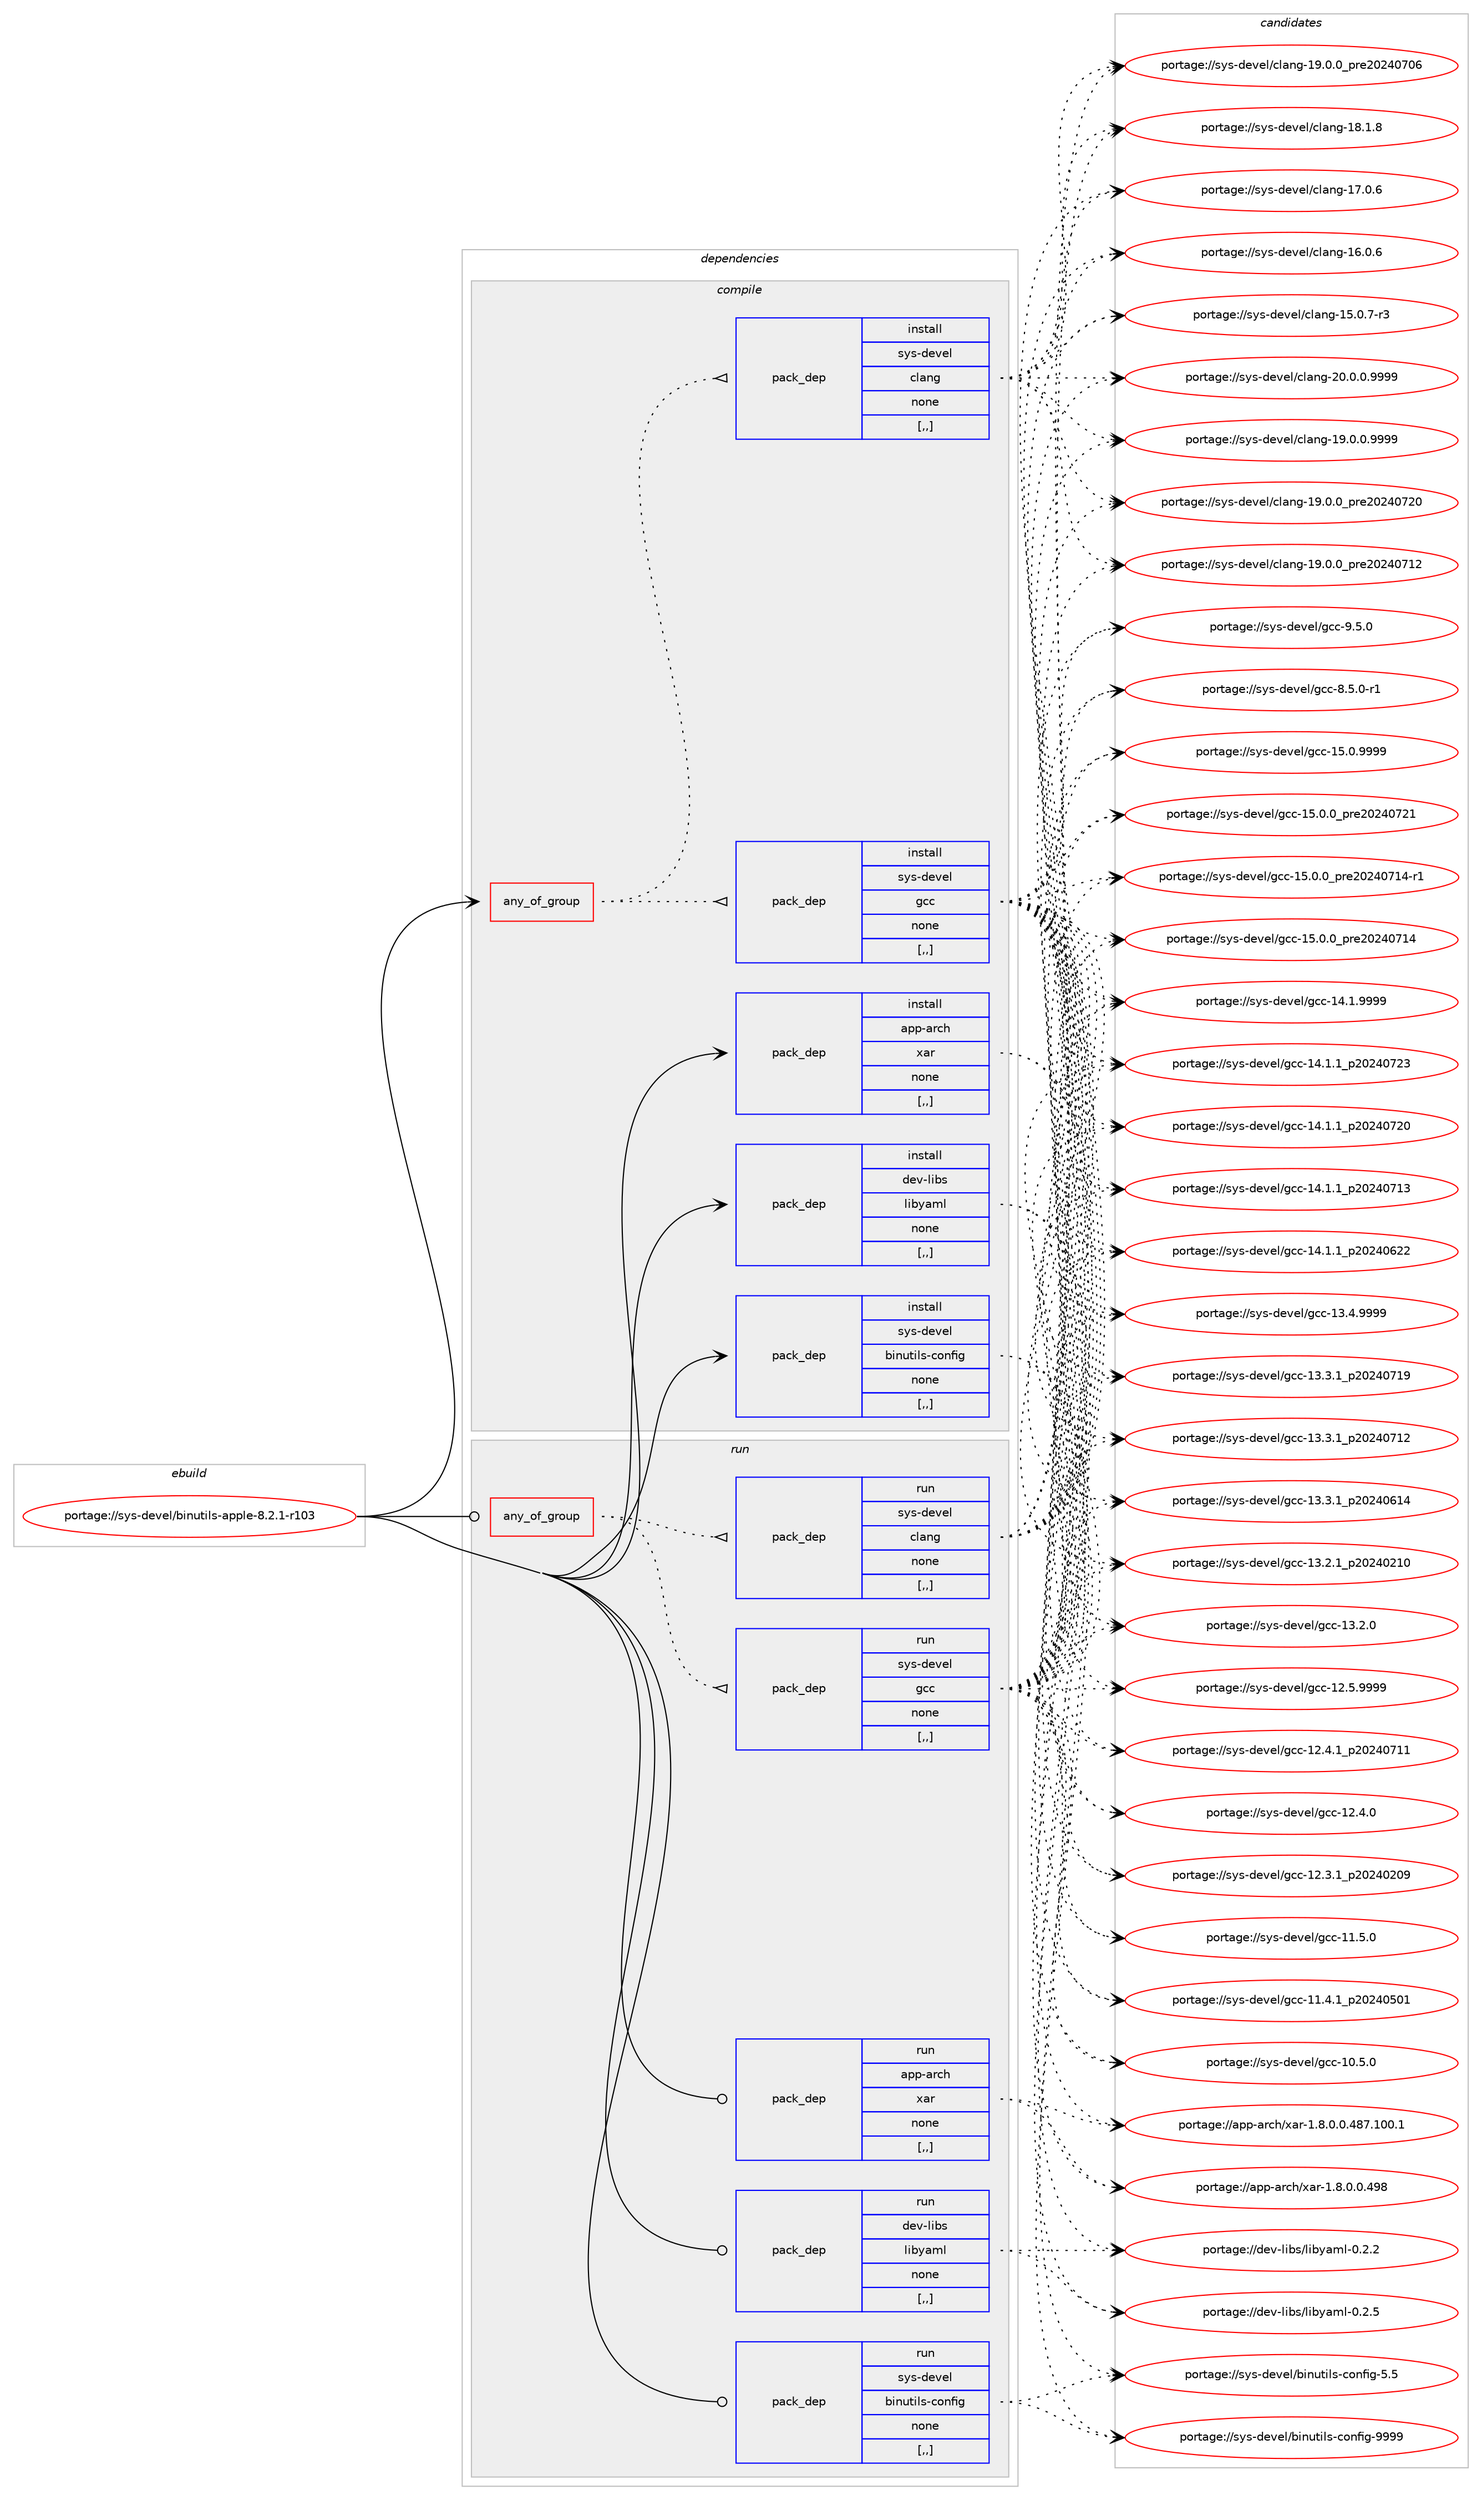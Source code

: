 digraph prolog {

# *************
# Graph options
# *************

newrank=true;
concentrate=true;
compound=true;
graph [rankdir=LR,fontname=Helvetica,fontsize=10,ranksep=1.5];#, ranksep=2.5, nodesep=0.2];
edge  [arrowhead=vee];
node  [fontname=Helvetica,fontsize=10];

# **********
# The ebuild
# **********

subgraph cluster_leftcol {
color=gray;
label=<<i>ebuild</i>>;
id [label="portage://sys-devel/binutils-apple-8.2.1-r103", color=red, width=4, href="../sys-devel/binutils-apple-8.2.1-r103.svg"];
}

# ****************
# The dependencies
# ****************

subgraph cluster_midcol {
color=gray;
label=<<i>dependencies</i>>;
subgraph cluster_compile {
fillcolor="#eeeeee";
style=filled;
label=<<i>compile</i>>;
subgraph any2724 {
dependency432629 [label=<<TABLE BORDER="0" CELLBORDER="1" CELLSPACING="0" CELLPADDING="4"><TR><TD CELLPADDING="10">any_of_group</TD></TR></TABLE>>, shape=none, color=red];subgraph pack314697 {
dependency432630 [label=<<TABLE BORDER="0" CELLBORDER="1" CELLSPACING="0" CELLPADDING="4" WIDTH="220"><TR><TD ROWSPAN="6" CELLPADDING="30">pack_dep</TD></TR><TR><TD WIDTH="110">install</TD></TR><TR><TD>sys-devel</TD></TR><TR><TD>gcc</TD></TR><TR><TD>none</TD></TR><TR><TD>[,,]</TD></TR></TABLE>>, shape=none, color=blue];
}
dependency432629:e -> dependency432630:w [weight=20,style="dotted",arrowhead="oinv"];
subgraph pack314698 {
dependency432631 [label=<<TABLE BORDER="0" CELLBORDER="1" CELLSPACING="0" CELLPADDING="4" WIDTH="220"><TR><TD ROWSPAN="6" CELLPADDING="30">pack_dep</TD></TR><TR><TD WIDTH="110">install</TD></TR><TR><TD>sys-devel</TD></TR><TR><TD>clang</TD></TR><TR><TD>none</TD></TR><TR><TD>[,,]</TD></TR></TABLE>>, shape=none, color=blue];
}
dependency432629:e -> dependency432631:w [weight=20,style="dotted",arrowhead="oinv"];
}
id:e -> dependency432629:w [weight=20,style="solid",arrowhead="vee"];
subgraph pack314699 {
dependency432632 [label=<<TABLE BORDER="0" CELLBORDER="1" CELLSPACING="0" CELLPADDING="4" WIDTH="220"><TR><TD ROWSPAN="6" CELLPADDING="30">pack_dep</TD></TR><TR><TD WIDTH="110">install</TD></TR><TR><TD>app-arch</TD></TR><TR><TD>xar</TD></TR><TR><TD>none</TD></TR><TR><TD>[,,]</TD></TR></TABLE>>, shape=none, color=blue];
}
id:e -> dependency432632:w [weight=20,style="solid",arrowhead="vee"];
subgraph pack314700 {
dependency432633 [label=<<TABLE BORDER="0" CELLBORDER="1" CELLSPACING="0" CELLPADDING="4" WIDTH="220"><TR><TD ROWSPAN="6" CELLPADDING="30">pack_dep</TD></TR><TR><TD WIDTH="110">install</TD></TR><TR><TD>dev-libs</TD></TR><TR><TD>libyaml</TD></TR><TR><TD>none</TD></TR><TR><TD>[,,]</TD></TR></TABLE>>, shape=none, color=blue];
}
id:e -> dependency432633:w [weight=20,style="solid",arrowhead="vee"];
subgraph pack314701 {
dependency432634 [label=<<TABLE BORDER="0" CELLBORDER="1" CELLSPACING="0" CELLPADDING="4" WIDTH="220"><TR><TD ROWSPAN="6" CELLPADDING="30">pack_dep</TD></TR><TR><TD WIDTH="110">install</TD></TR><TR><TD>sys-devel</TD></TR><TR><TD>binutils-config</TD></TR><TR><TD>none</TD></TR><TR><TD>[,,]</TD></TR></TABLE>>, shape=none, color=blue];
}
id:e -> dependency432634:w [weight=20,style="solid",arrowhead="vee"];
}
subgraph cluster_compileandrun {
fillcolor="#eeeeee";
style=filled;
label=<<i>compile and run</i>>;
}
subgraph cluster_run {
fillcolor="#eeeeee";
style=filled;
label=<<i>run</i>>;
subgraph any2725 {
dependency432635 [label=<<TABLE BORDER="0" CELLBORDER="1" CELLSPACING="0" CELLPADDING="4"><TR><TD CELLPADDING="10">any_of_group</TD></TR></TABLE>>, shape=none, color=red];subgraph pack314702 {
dependency432636 [label=<<TABLE BORDER="0" CELLBORDER="1" CELLSPACING="0" CELLPADDING="4" WIDTH="220"><TR><TD ROWSPAN="6" CELLPADDING="30">pack_dep</TD></TR><TR><TD WIDTH="110">run</TD></TR><TR><TD>sys-devel</TD></TR><TR><TD>gcc</TD></TR><TR><TD>none</TD></TR><TR><TD>[,,]</TD></TR></TABLE>>, shape=none, color=blue];
}
dependency432635:e -> dependency432636:w [weight=20,style="dotted",arrowhead="oinv"];
subgraph pack314703 {
dependency432637 [label=<<TABLE BORDER="0" CELLBORDER="1" CELLSPACING="0" CELLPADDING="4" WIDTH="220"><TR><TD ROWSPAN="6" CELLPADDING="30">pack_dep</TD></TR><TR><TD WIDTH="110">run</TD></TR><TR><TD>sys-devel</TD></TR><TR><TD>clang</TD></TR><TR><TD>none</TD></TR><TR><TD>[,,]</TD></TR></TABLE>>, shape=none, color=blue];
}
dependency432635:e -> dependency432637:w [weight=20,style="dotted",arrowhead="oinv"];
}
id:e -> dependency432635:w [weight=20,style="solid",arrowhead="odot"];
subgraph pack314704 {
dependency432638 [label=<<TABLE BORDER="0" CELLBORDER="1" CELLSPACING="0" CELLPADDING="4" WIDTH="220"><TR><TD ROWSPAN="6" CELLPADDING="30">pack_dep</TD></TR><TR><TD WIDTH="110">run</TD></TR><TR><TD>app-arch</TD></TR><TR><TD>xar</TD></TR><TR><TD>none</TD></TR><TR><TD>[,,]</TD></TR></TABLE>>, shape=none, color=blue];
}
id:e -> dependency432638:w [weight=20,style="solid",arrowhead="odot"];
subgraph pack314705 {
dependency432639 [label=<<TABLE BORDER="0" CELLBORDER="1" CELLSPACING="0" CELLPADDING="4" WIDTH="220"><TR><TD ROWSPAN="6" CELLPADDING="30">pack_dep</TD></TR><TR><TD WIDTH="110">run</TD></TR><TR><TD>dev-libs</TD></TR><TR><TD>libyaml</TD></TR><TR><TD>none</TD></TR><TR><TD>[,,]</TD></TR></TABLE>>, shape=none, color=blue];
}
id:e -> dependency432639:w [weight=20,style="solid",arrowhead="odot"];
subgraph pack314706 {
dependency432640 [label=<<TABLE BORDER="0" CELLBORDER="1" CELLSPACING="0" CELLPADDING="4" WIDTH="220"><TR><TD ROWSPAN="6" CELLPADDING="30">pack_dep</TD></TR><TR><TD WIDTH="110">run</TD></TR><TR><TD>sys-devel</TD></TR><TR><TD>binutils-config</TD></TR><TR><TD>none</TD></TR><TR><TD>[,,]</TD></TR></TABLE>>, shape=none, color=blue];
}
id:e -> dependency432640:w [weight=20,style="solid",arrowhead="odot"];
}
}

# **************
# The candidates
# **************

subgraph cluster_choices {
rank=same;
color=gray;
label=<<i>candidates</i>>;

subgraph choice314697 {
color=black;
nodesep=1;
choice1151211154510010111810110847103999945495346484657575757 [label="portage://sys-devel/gcc-15.0.9999", color=red, width=4,href="../sys-devel/gcc-15.0.9999.svg"];
choice1151211154510010111810110847103999945495346484648951121141015048505248555049 [label="portage://sys-devel/gcc-15.0.0_pre20240721", color=red, width=4,href="../sys-devel/gcc-15.0.0_pre20240721.svg"];
choice11512111545100101118101108471039999454953464846489511211410150485052485549524511449 [label="portage://sys-devel/gcc-15.0.0_pre20240714-r1", color=red, width=4,href="../sys-devel/gcc-15.0.0_pre20240714-r1.svg"];
choice1151211154510010111810110847103999945495346484648951121141015048505248554952 [label="portage://sys-devel/gcc-15.0.0_pre20240714", color=red, width=4,href="../sys-devel/gcc-15.0.0_pre20240714.svg"];
choice1151211154510010111810110847103999945495246494657575757 [label="portage://sys-devel/gcc-14.1.9999", color=red, width=4,href="../sys-devel/gcc-14.1.9999.svg"];
choice1151211154510010111810110847103999945495246494649951125048505248555051 [label="portage://sys-devel/gcc-14.1.1_p20240723", color=red, width=4,href="../sys-devel/gcc-14.1.1_p20240723.svg"];
choice1151211154510010111810110847103999945495246494649951125048505248555048 [label="portage://sys-devel/gcc-14.1.1_p20240720", color=red, width=4,href="../sys-devel/gcc-14.1.1_p20240720.svg"];
choice1151211154510010111810110847103999945495246494649951125048505248554951 [label="portage://sys-devel/gcc-14.1.1_p20240713", color=red, width=4,href="../sys-devel/gcc-14.1.1_p20240713.svg"];
choice1151211154510010111810110847103999945495246494649951125048505248545050 [label="portage://sys-devel/gcc-14.1.1_p20240622", color=red, width=4,href="../sys-devel/gcc-14.1.1_p20240622.svg"];
choice1151211154510010111810110847103999945495146524657575757 [label="portage://sys-devel/gcc-13.4.9999", color=red, width=4,href="../sys-devel/gcc-13.4.9999.svg"];
choice1151211154510010111810110847103999945495146514649951125048505248554957 [label="portage://sys-devel/gcc-13.3.1_p20240719", color=red, width=4,href="../sys-devel/gcc-13.3.1_p20240719.svg"];
choice1151211154510010111810110847103999945495146514649951125048505248554950 [label="portage://sys-devel/gcc-13.3.1_p20240712", color=red, width=4,href="../sys-devel/gcc-13.3.1_p20240712.svg"];
choice1151211154510010111810110847103999945495146514649951125048505248544952 [label="portage://sys-devel/gcc-13.3.1_p20240614", color=red, width=4,href="../sys-devel/gcc-13.3.1_p20240614.svg"];
choice1151211154510010111810110847103999945495146504649951125048505248504948 [label="portage://sys-devel/gcc-13.2.1_p20240210", color=red, width=4,href="../sys-devel/gcc-13.2.1_p20240210.svg"];
choice1151211154510010111810110847103999945495146504648 [label="portage://sys-devel/gcc-13.2.0", color=red, width=4,href="../sys-devel/gcc-13.2.0.svg"];
choice1151211154510010111810110847103999945495046534657575757 [label="portage://sys-devel/gcc-12.5.9999", color=red, width=4,href="../sys-devel/gcc-12.5.9999.svg"];
choice1151211154510010111810110847103999945495046524649951125048505248554949 [label="portage://sys-devel/gcc-12.4.1_p20240711", color=red, width=4,href="../sys-devel/gcc-12.4.1_p20240711.svg"];
choice1151211154510010111810110847103999945495046524648 [label="portage://sys-devel/gcc-12.4.0", color=red, width=4,href="../sys-devel/gcc-12.4.0.svg"];
choice1151211154510010111810110847103999945495046514649951125048505248504857 [label="portage://sys-devel/gcc-12.3.1_p20240209", color=red, width=4,href="../sys-devel/gcc-12.3.1_p20240209.svg"];
choice1151211154510010111810110847103999945494946534648 [label="portage://sys-devel/gcc-11.5.0", color=red, width=4,href="../sys-devel/gcc-11.5.0.svg"];
choice1151211154510010111810110847103999945494946524649951125048505248534849 [label="portage://sys-devel/gcc-11.4.1_p20240501", color=red, width=4,href="../sys-devel/gcc-11.4.1_p20240501.svg"];
choice1151211154510010111810110847103999945494846534648 [label="portage://sys-devel/gcc-10.5.0", color=red, width=4,href="../sys-devel/gcc-10.5.0.svg"];
choice11512111545100101118101108471039999455746534648 [label="portage://sys-devel/gcc-9.5.0", color=red, width=4,href="../sys-devel/gcc-9.5.0.svg"];
choice115121115451001011181011084710399994556465346484511449 [label="portage://sys-devel/gcc-8.5.0-r1", color=red, width=4,href="../sys-devel/gcc-8.5.0-r1.svg"];
dependency432630:e -> choice1151211154510010111810110847103999945495346484657575757:w [style=dotted,weight="100"];
dependency432630:e -> choice1151211154510010111810110847103999945495346484648951121141015048505248555049:w [style=dotted,weight="100"];
dependency432630:e -> choice11512111545100101118101108471039999454953464846489511211410150485052485549524511449:w [style=dotted,weight="100"];
dependency432630:e -> choice1151211154510010111810110847103999945495346484648951121141015048505248554952:w [style=dotted,weight="100"];
dependency432630:e -> choice1151211154510010111810110847103999945495246494657575757:w [style=dotted,weight="100"];
dependency432630:e -> choice1151211154510010111810110847103999945495246494649951125048505248555051:w [style=dotted,weight="100"];
dependency432630:e -> choice1151211154510010111810110847103999945495246494649951125048505248555048:w [style=dotted,weight="100"];
dependency432630:e -> choice1151211154510010111810110847103999945495246494649951125048505248554951:w [style=dotted,weight="100"];
dependency432630:e -> choice1151211154510010111810110847103999945495246494649951125048505248545050:w [style=dotted,weight="100"];
dependency432630:e -> choice1151211154510010111810110847103999945495146524657575757:w [style=dotted,weight="100"];
dependency432630:e -> choice1151211154510010111810110847103999945495146514649951125048505248554957:w [style=dotted,weight="100"];
dependency432630:e -> choice1151211154510010111810110847103999945495146514649951125048505248554950:w [style=dotted,weight="100"];
dependency432630:e -> choice1151211154510010111810110847103999945495146514649951125048505248544952:w [style=dotted,weight="100"];
dependency432630:e -> choice1151211154510010111810110847103999945495146504649951125048505248504948:w [style=dotted,weight="100"];
dependency432630:e -> choice1151211154510010111810110847103999945495146504648:w [style=dotted,weight="100"];
dependency432630:e -> choice1151211154510010111810110847103999945495046534657575757:w [style=dotted,weight="100"];
dependency432630:e -> choice1151211154510010111810110847103999945495046524649951125048505248554949:w [style=dotted,weight="100"];
dependency432630:e -> choice1151211154510010111810110847103999945495046524648:w [style=dotted,weight="100"];
dependency432630:e -> choice1151211154510010111810110847103999945495046514649951125048505248504857:w [style=dotted,weight="100"];
dependency432630:e -> choice1151211154510010111810110847103999945494946534648:w [style=dotted,weight="100"];
dependency432630:e -> choice1151211154510010111810110847103999945494946524649951125048505248534849:w [style=dotted,weight="100"];
dependency432630:e -> choice1151211154510010111810110847103999945494846534648:w [style=dotted,weight="100"];
dependency432630:e -> choice11512111545100101118101108471039999455746534648:w [style=dotted,weight="100"];
dependency432630:e -> choice115121115451001011181011084710399994556465346484511449:w [style=dotted,weight="100"];
}
subgraph choice314698 {
color=black;
nodesep=1;
choice11512111545100101118101108479910897110103455048464846484657575757 [label="portage://sys-devel/clang-20.0.0.9999", color=red, width=4,href="../sys-devel/clang-20.0.0.9999.svg"];
choice11512111545100101118101108479910897110103454957464846484657575757 [label="portage://sys-devel/clang-19.0.0.9999", color=red, width=4,href="../sys-devel/clang-19.0.0.9999.svg"];
choice1151211154510010111810110847991089711010345495746484648951121141015048505248555048 [label="portage://sys-devel/clang-19.0.0_pre20240720", color=red, width=4,href="../sys-devel/clang-19.0.0_pre20240720.svg"];
choice1151211154510010111810110847991089711010345495746484648951121141015048505248554950 [label="portage://sys-devel/clang-19.0.0_pre20240712", color=red, width=4,href="../sys-devel/clang-19.0.0_pre20240712.svg"];
choice1151211154510010111810110847991089711010345495746484648951121141015048505248554854 [label="portage://sys-devel/clang-19.0.0_pre20240706", color=red, width=4,href="../sys-devel/clang-19.0.0_pre20240706.svg"];
choice1151211154510010111810110847991089711010345495646494656 [label="portage://sys-devel/clang-18.1.8", color=red, width=4,href="../sys-devel/clang-18.1.8.svg"];
choice1151211154510010111810110847991089711010345495546484654 [label="portage://sys-devel/clang-17.0.6", color=red, width=4,href="../sys-devel/clang-17.0.6.svg"];
choice1151211154510010111810110847991089711010345495446484654 [label="portage://sys-devel/clang-16.0.6", color=red, width=4,href="../sys-devel/clang-16.0.6.svg"];
choice11512111545100101118101108479910897110103454953464846554511451 [label="portage://sys-devel/clang-15.0.7-r3", color=red, width=4,href="../sys-devel/clang-15.0.7-r3.svg"];
dependency432631:e -> choice11512111545100101118101108479910897110103455048464846484657575757:w [style=dotted,weight="100"];
dependency432631:e -> choice11512111545100101118101108479910897110103454957464846484657575757:w [style=dotted,weight="100"];
dependency432631:e -> choice1151211154510010111810110847991089711010345495746484648951121141015048505248555048:w [style=dotted,weight="100"];
dependency432631:e -> choice1151211154510010111810110847991089711010345495746484648951121141015048505248554950:w [style=dotted,weight="100"];
dependency432631:e -> choice1151211154510010111810110847991089711010345495746484648951121141015048505248554854:w [style=dotted,weight="100"];
dependency432631:e -> choice1151211154510010111810110847991089711010345495646494656:w [style=dotted,weight="100"];
dependency432631:e -> choice1151211154510010111810110847991089711010345495546484654:w [style=dotted,weight="100"];
dependency432631:e -> choice1151211154510010111810110847991089711010345495446484654:w [style=dotted,weight="100"];
dependency432631:e -> choice11512111545100101118101108479910897110103454953464846554511451:w [style=dotted,weight="100"];
}
subgraph choice314699 {
color=black;
nodesep=1;
choice971121124597114991044712097114454946564648464846525756 [label="portage://app-arch/xar-1.8.0.0.498", color=red, width=4,href="../app-arch/xar-1.8.0.0.498.svg"];
choice971121124597114991044712097114454946564648464846525655464948484649 [label="portage://app-arch/xar-1.8.0.0.487.100.1", color=red, width=4,href="../app-arch/xar-1.8.0.0.487.100.1.svg"];
dependency432632:e -> choice971121124597114991044712097114454946564648464846525756:w [style=dotted,weight="100"];
dependency432632:e -> choice971121124597114991044712097114454946564648464846525655464948484649:w [style=dotted,weight="100"];
}
subgraph choice314700 {
color=black;
nodesep=1;
choice1001011184510810598115471081059812197109108454846504653 [label="portage://dev-libs/libyaml-0.2.5", color=red, width=4,href="../dev-libs/libyaml-0.2.5.svg"];
choice1001011184510810598115471081059812197109108454846504650 [label="portage://dev-libs/libyaml-0.2.2", color=red, width=4,href="../dev-libs/libyaml-0.2.2.svg"];
dependency432633:e -> choice1001011184510810598115471081059812197109108454846504653:w [style=dotted,weight="100"];
dependency432633:e -> choice1001011184510810598115471081059812197109108454846504650:w [style=dotted,weight="100"];
}
subgraph choice314701 {
color=black;
nodesep=1;
choice11512111545100101118101108479810511011711610510811545991111101021051034557575757 [label="portage://sys-devel/binutils-config-9999", color=red, width=4,href="../sys-devel/binutils-config-9999.svg"];
choice115121115451001011181011084798105110117116105108115459911111010210510345534653 [label="portage://sys-devel/binutils-config-5.5", color=red, width=4,href="../sys-devel/binutils-config-5.5.svg"];
dependency432634:e -> choice11512111545100101118101108479810511011711610510811545991111101021051034557575757:w [style=dotted,weight="100"];
dependency432634:e -> choice115121115451001011181011084798105110117116105108115459911111010210510345534653:w [style=dotted,weight="100"];
}
subgraph choice314702 {
color=black;
nodesep=1;
choice1151211154510010111810110847103999945495346484657575757 [label="portage://sys-devel/gcc-15.0.9999", color=red, width=4,href="../sys-devel/gcc-15.0.9999.svg"];
choice1151211154510010111810110847103999945495346484648951121141015048505248555049 [label="portage://sys-devel/gcc-15.0.0_pre20240721", color=red, width=4,href="../sys-devel/gcc-15.0.0_pre20240721.svg"];
choice11512111545100101118101108471039999454953464846489511211410150485052485549524511449 [label="portage://sys-devel/gcc-15.0.0_pre20240714-r1", color=red, width=4,href="../sys-devel/gcc-15.0.0_pre20240714-r1.svg"];
choice1151211154510010111810110847103999945495346484648951121141015048505248554952 [label="portage://sys-devel/gcc-15.0.0_pre20240714", color=red, width=4,href="../sys-devel/gcc-15.0.0_pre20240714.svg"];
choice1151211154510010111810110847103999945495246494657575757 [label="portage://sys-devel/gcc-14.1.9999", color=red, width=4,href="../sys-devel/gcc-14.1.9999.svg"];
choice1151211154510010111810110847103999945495246494649951125048505248555051 [label="portage://sys-devel/gcc-14.1.1_p20240723", color=red, width=4,href="../sys-devel/gcc-14.1.1_p20240723.svg"];
choice1151211154510010111810110847103999945495246494649951125048505248555048 [label="portage://sys-devel/gcc-14.1.1_p20240720", color=red, width=4,href="../sys-devel/gcc-14.1.1_p20240720.svg"];
choice1151211154510010111810110847103999945495246494649951125048505248554951 [label="portage://sys-devel/gcc-14.1.1_p20240713", color=red, width=4,href="../sys-devel/gcc-14.1.1_p20240713.svg"];
choice1151211154510010111810110847103999945495246494649951125048505248545050 [label="portage://sys-devel/gcc-14.1.1_p20240622", color=red, width=4,href="../sys-devel/gcc-14.1.1_p20240622.svg"];
choice1151211154510010111810110847103999945495146524657575757 [label="portage://sys-devel/gcc-13.4.9999", color=red, width=4,href="../sys-devel/gcc-13.4.9999.svg"];
choice1151211154510010111810110847103999945495146514649951125048505248554957 [label="portage://sys-devel/gcc-13.3.1_p20240719", color=red, width=4,href="../sys-devel/gcc-13.3.1_p20240719.svg"];
choice1151211154510010111810110847103999945495146514649951125048505248554950 [label="portage://sys-devel/gcc-13.3.1_p20240712", color=red, width=4,href="../sys-devel/gcc-13.3.1_p20240712.svg"];
choice1151211154510010111810110847103999945495146514649951125048505248544952 [label="portage://sys-devel/gcc-13.3.1_p20240614", color=red, width=4,href="../sys-devel/gcc-13.3.1_p20240614.svg"];
choice1151211154510010111810110847103999945495146504649951125048505248504948 [label="portage://sys-devel/gcc-13.2.1_p20240210", color=red, width=4,href="../sys-devel/gcc-13.2.1_p20240210.svg"];
choice1151211154510010111810110847103999945495146504648 [label="portage://sys-devel/gcc-13.2.0", color=red, width=4,href="../sys-devel/gcc-13.2.0.svg"];
choice1151211154510010111810110847103999945495046534657575757 [label="portage://sys-devel/gcc-12.5.9999", color=red, width=4,href="../sys-devel/gcc-12.5.9999.svg"];
choice1151211154510010111810110847103999945495046524649951125048505248554949 [label="portage://sys-devel/gcc-12.4.1_p20240711", color=red, width=4,href="../sys-devel/gcc-12.4.1_p20240711.svg"];
choice1151211154510010111810110847103999945495046524648 [label="portage://sys-devel/gcc-12.4.0", color=red, width=4,href="../sys-devel/gcc-12.4.0.svg"];
choice1151211154510010111810110847103999945495046514649951125048505248504857 [label="portage://sys-devel/gcc-12.3.1_p20240209", color=red, width=4,href="../sys-devel/gcc-12.3.1_p20240209.svg"];
choice1151211154510010111810110847103999945494946534648 [label="portage://sys-devel/gcc-11.5.0", color=red, width=4,href="../sys-devel/gcc-11.5.0.svg"];
choice1151211154510010111810110847103999945494946524649951125048505248534849 [label="portage://sys-devel/gcc-11.4.1_p20240501", color=red, width=4,href="../sys-devel/gcc-11.4.1_p20240501.svg"];
choice1151211154510010111810110847103999945494846534648 [label="portage://sys-devel/gcc-10.5.0", color=red, width=4,href="../sys-devel/gcc-10.5.0.svg"];
choice11512111545100101118101108471039999455746534648 [label="portage://sys-devel/gcc-9.5.0", color=red, width=4,href="../sys-devel/gcc-9.5.0.svg"];
choice115121115451001011181011084710399994556465346484511449 [label="portage://sys-devel/gcc-8.5.0-r1", color=red, width=4,href="../sys-devel/gcc-8.5.0-r1.svg"];
dependency432636:e -> choice1151211154510010111810110847103999945495346484657575757:w [style=dotted,weight="100"];
dependency432636:e -> choice1151211154510010111810110847103999945495346484648951121141015048505248555049:w [style=dotted,weight="100"];
dependency432636:e -> choice11512111545100101118101108471039999454953464846489511211410150485052485549524511449:w [style=dotted,weight="100"];
dependency432636:e -> choice1151211154510010111810110847103999945495346484648951121141015048505248554952:w [style=dotted,weight="100"];
dependency432636:e -> choice1151211154510010111810110847103999945495246494657575757:w [style=dotted,weight="100"];
dependency432636:e -> choice1151211154510010111810110847103999945495246494649951125048505248555051:w [style=dotted,weight="100"];
dependency432636:e -> choice1151211154510010111810110847103999945495246494649951125048505248555048:w [style=dotted,weight="100"];
dependency432636:e -> choice1151211154510010111810110847103999945495246494649951125048505248554951:w [style=dotted,weight="100"];
dependency432636:e -> choice1151211154510010111810110847103999945495246494649951125048505248545050:w [style=dotted,weight="100"];
dependency432636:e -> choice1151211154510010111810110847103999945495146524657575757:w [style=dotted,weight="100"];
dependency432636:e -> choice1151211154510010111810110847103999945495146514649951125048505248554957:w [style=dotted,weight="100"];
dependency432636:e -> choice1151211154510010111810110847103999945495146514649951125048505248554950:w [style=dotted,weight="100"];
dependency432636:e -> choice1151211154510010111810110847103999945495146514649951125048505248544952:w [style=dotted,weight="100"];
dependency432636:e -> choice1151211154510010111810110847103999945495146504649951125048505248504948:w [style=dotted,weight="100"];
dependency432636:e -> choice1151211154510010111810110847103999945495146504648:w [style=dotted,weight="100"];
dependency432636:e -> choice1151211154510010111810110847103999945495046534657575757:w [style=dotted,weight="100"];
dependency432636:e -> choice1151211154510010111810110847103999945495046524649951125048505248554949:w [style=dotted,weight="100"];
dependency432636:e -> choice1151211154510010111810110847103999945495046524648:w [style=dotted,weight="100"];
dependency432636:e -> choice1151211154510010111810110847103999945495046514649951125048505248504857:w [style=dotted,weight="100"];
dependency432636:e -> choice1151211154510010111810110847103999945494946534648:w [style=dotted,weight="100"];
dependency432636:e -> choice1151211154510010111810110847103999945494946524649951125048505248534849:w [style=dotted,weight="100"];
dependency432636:e -> choice1151211154510010111810110847103999945494846534648:w [style=dotted,weight="100"];
dependency432636:e -> choice11512111545100101118101108471039999455746534648:w [style=dotted,weight="100"];
dependency432636:e -> choice115121115451001011181011084710399994556465346484511449:w [style=dotted,weight="100"];
}
subgraph choice314703 {
color=black;
nodesep=1;
choice11512111545100101118101108479910897110103455048464846484657575757 [label="portage://sys-devel/clang-20.0.0.9999", color=red, width=4,href="../sys-devel/clang-20.0.0.9999.svg"];
choice11512111545100101118101108479910897110103454957464846484657575757 [label="portage://sys-devel/clang-19.0.0.9999", color=red, width=4,href="../sys-devel/clang-19.0.0.9999.svg"];
choice1151211154510010111810110847991089711010345495746484648951121141015048505248555048 [label="portage://sys-devel/clang-19.0.0_pre20240720", color=red, width=4,href="../sys-devel/clang-19.0.0_pre20240720.svg"];
choice1151211154510010111810110847991089711010345495746484648951121141015048505248554950 [label="portage://sys-devel/clang-19.0.0_pre20240712", color=red, width=4,href="../sys-devel/clang-19.0.0_pre20240712.svg"];
choice1151211154510010111810110847991089711010345495746484648951121141015048505248554854 [label="portage://sys-devel/clang-19.0.0_pre20240706", color=red, width=4,href="../sys-devel/clang-19.0.0_pre20240706.svg"];
choice1151211154510010111810110847991089711010345495646494656 [label="portage://sys-devel/clang-18.1.8", color=red, width=4,href="../sys-devel/clang-18.1.8.svg"];
choice1151211154510010111810110847991089711010345495546484654 [label="portage://sys-devel/clang-17.0.6", color=red, width=4,href="../sys-devel/clang-17.0.6.svg"];
choice1151211154510010111810110847991089711010345495446484654 [label="portage://sys-devel/clang-16.0.6", color=red, width=4,href="../sys-devel/clang-16.0.6.svg"];
choice11512111545100101118101108479910897110103454953464846554511451 [label="portage://sys-devel/clang-15.0.7-r3", color=red, width=4,href="../sys-devel/clang-15.0.7-r3.svg"];
dependency432637:e -> choice11512111545100101118101108479910897110103455048464846484657575757:w [style=dotted,weight="100"];
dependency432637:e -> choice11512111545100101118101108479910897110103454957464846484657575757:w [style=dotted,weight="100"];
dependency432637:e -> choice1151211154510010111810110847991089711010345495746484648951121141015048505248555048:w [style=dotted,weight="100"];
dependency432637:e -> choice1151211154510010111810110847991089711010345495746484648951121141015048505248554950:w [style=dotted,weight="100"];
dependency432637:e -> choice1151211154510010111810110847991089711010345495746484648951121141015048505248554854:w [style=dotted,weight="100"];
dependency432637:e -> choice1151211154510010111810110847991089711010345495646494656:w [style=dotted,weight="100"];
dependency432637:e -> choice1151211154510010111810110847991089711010345495546484654:w [style=dotted,weight="100"];
dependency432637:e -> choice1151211154510010111810110847991089711010345495446484654:w [style=dotted,weight="100"];
dependency432637:e -> choice11512111545100101118101108479910897110103454953464846554511451:w [style=dotted,weight="100"];
}
subgraph choice314704 {
color=black;
nodesep=1;
choice971121124597114991044712097114454946564648464846525756 [label="portage://app-arch/xar-1.8.0.0.498", color=red, width=4,href="../app-arch/xar-1.8.0.0.498.svg"];
choice971121124597114991044712097114454946564648464846525655464948484649 [label="portage://app-arch/xar-1.8.0.0.487.100.1", color=red, width=4,href="../app-arch/xar-1.8.0.0.487.100.1.svg"];
dependency432638:e -> choice971121124597114991044712097114454946564648464846525756:w [style=dotted,weight="100"];
dependency432638:e -> choice971121124597114991044712097114454946564648464846525655464948484649:w [style=dotted,weight="100"];
}
subgraph choice314705 {
color=black;
nodesep=1;
choice1001011184510810598115471081059812197109108454846504653 [label="portage://dev-libs/libyaml-0.2.5", color=red, width=4,href="../dev-libs/libyaml-0.2.5.svg"];
choice1001011184510810598115471081059812197109108454846504650 [label="portage://dev-libs/libyaml-0.2.2", color=red, width=4,href="../dev-libs/libyaml-0.2.2.svg"];
dependency432639:e -> choice1001011184510810598115471081059812197109108454846504653:w [style=dotted,weight="100"];
dependency432639:e -> choice1001011184510810598115471081059812197109108454846504650:w [style=dotted,weight="100"];
}
subgraph choice314706 {
color=black;
nodesep=1;
choice11512111545100101118101108479810511011711610510811545991111101021051034557575757 [label="portage://sys-devel/binutils-config-9999", color=red, width=4,href="../sys-devel/binutils-config-9999.svg"];
choice115121115451001011181011084798105110117116105108115459911111010210510345534653 [label="portage://sys-devel/binutils-config-5.5", color=red, width=4,href="../sys-devel/binutils-config-5.5.svg"];
dependency432640:e -> choice11512111545100101118101108479810511011711610510811545991111101021051034557575757:w [style=dotted,weight="100"];
dependency432640:e -> choice115121115451001011181011084798105110117116105108115459911111010210510345534653:w [style=dotted,weight="100"];
}
}

}
